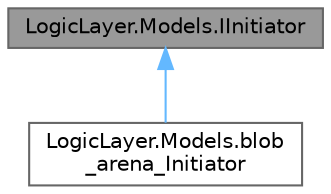 digraph "LogicLayer.Models.IInitiator"
{
 // LATEX_PDF_SIZE
  bgcolor="transparent";
  edge [fontname=Helvetica,fontsize=10,labelfontname=Helvetica,labelfontsize=10];
  node [fontname=Helvetica,fontsize=10,shape=box,height=0.2,width=0.4];
  Node1 [id="Node000001",label="LogicLayer.Models.IInitiator",height=0.2,width=0.4,color="gray40", fillcolor="grey60", style="filled", fontcolor="black",tooltip=" "];
  Node1 -> Node2 [id="edge1_Node000001_Node000002",dir="back",color="steelblue1",style="solid",tooltip=" "];
  Node2 [id="Node000002",label="LogicLayer.Models.blob\l_arena_Initiator",height=0.2,width=0.4,color="gray40", fillcolor="white", style="filled",URL="$class_logic_layer_1_1_models_1_1blob__arena___initiator.html",tooltip="Dojo model, This is the user dojo_initiator this is needed as it dictates who can actually start the ..."];
}
